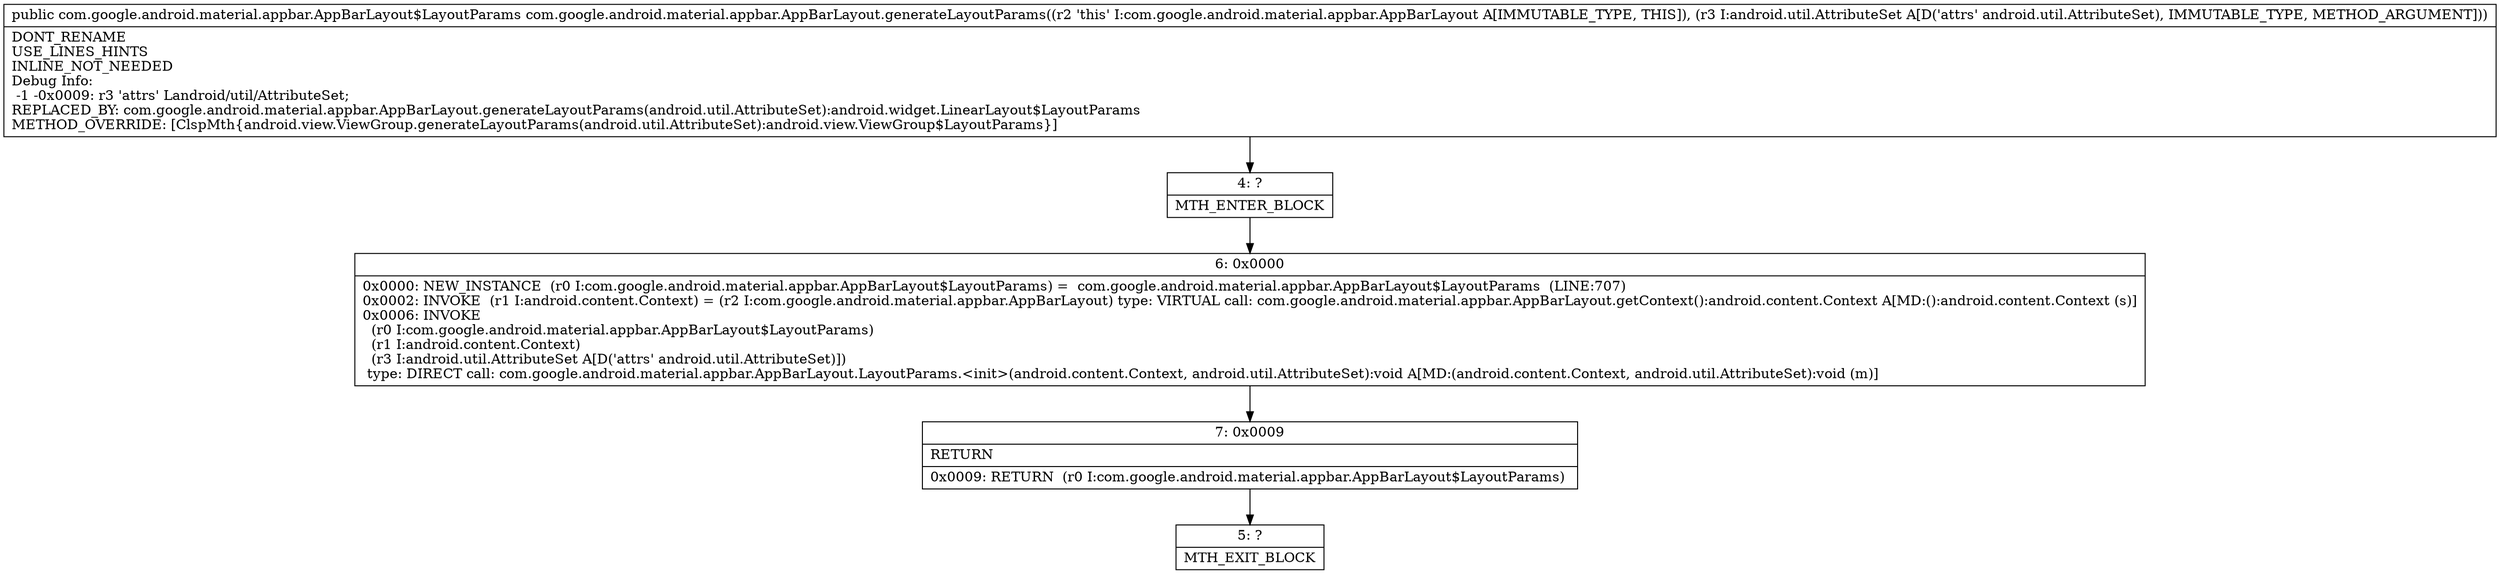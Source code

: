 digraph "CFG forcom.google.android.material.appbar.AppBarLayout.generateLayoutParams(Landroid\/util\/AttributeSet;)Lcom\/google\/android\/material\/appbar\/AppBarLayout$LayoutParams;" {
Node_4 [shape=record,label="{4\:\ ?|MTH_ENTER_BLOCK\l}"];
Node_6 [shape=record,label="{6\:\ 0x0000|0x0000: NEW_INSTANCE  (r0 I:com.google.android.material.appbar.AppBarLayout$LayoutParams) =  com.google.android.material.appbar.AppBarLayout$LayoutParams  (LINE:707)\l0x0002: INVOKE  (r1 I:android.content.Context) = (r2 I:com.google.android.material.appbar.AppBarLayout) type: VIRTUAL call: com.google.android.material.appbar.AppBarLayout.getContext():android.content.Context A[MD:():android.content.Context (s)]\l0x0006: INVOKE  \l  (r0 I:com.google.android.material.appbar.AppBarLayout$LayoutParams)\l  (r1 I:android.content.Context)\l  (r3 I:android.util.AttributeSet A[D('attrs' android.util.AttributeSet)])\l type: DIRECT call: com.google.android.material.appbar.AppBarLayout.LayoutParams.\<init\>(android.content.Context, android.util.AttributeSet):void A[MD:(android.content.Context, android.util.AttributeSet):void (m)]\l}"];
Node_7 [shape=record,label="{7\:\ 0x0009|RETURN\l|0x0009: RETURN  (r0 I:com.google.android.material.appbar.AppBarLayout$LayoutParams) \l}"];
Node_5 [shape=record,label="{5\:\ ?|MTH_EXIT_BLOCK\l}"];
MethodNode[shape=record,label="{public com.google.android.material.appbar.AppBarLayout$LayoutParams com.google.android.material.appbar.AppBarLayout.generateLayoutParams((r2 'this' I:com.google.android.material.appbar.AppBarLayout A[IMMUTABLE_TYPE, THIS]), (r3 I:android.util.AttributeSet A[D('attrs' android.util.AttributeSet), IMMUTABLE_TYPE, METHOD_ARGUMENT]))  | DONT_RENAME\lUSE_LINES_HINTS\lINLINE_NOT_NEEDED\lDebug Info:\l  \-1 \-0x0009: r3 'attrs' Landroid\/util\/AttributeSet;\lREPLACED_BY: com.google.android.material.appbar.AppBarLayout.generateLayoutParams(android.util.AttributeSet):android.widget.LinearLayout$LayoutParams\lMETHOD_OVERRIDE: [ClspMth\{android.view.ViewGroup.generateLayoutParams(android.util.AttributeSet):android.view.ViewGroup$LayoutParams\}]\l}"];
MethodNode -> Node_4;Node_4 -> Node_6;
Node_6 -> Node_7;
Node_7 -> Node_5;
}

